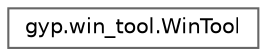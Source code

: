 digraph "Graphical Class Hierarchy"
{
 // LATEX_PDF_SIZE
  bgcolor="transparent";
  edge [fontname=Helvetica,fontsize=10,labelfontname=Helvetica,labelfontsize=10];
  node [fontname=Helvetica,fontsize=10,shape=box,height=0.2,width=0.4];
  rankdir="LR";
  Node0 [id="Node000000",label="gyp.win_tool.WinTool",height=0.2,width=0.4,color="grey40", fillcolor="white", style="filled",URL="$classgyp_1_1win__tool_1_1_win_tool.html",tooltip=" "];
}
